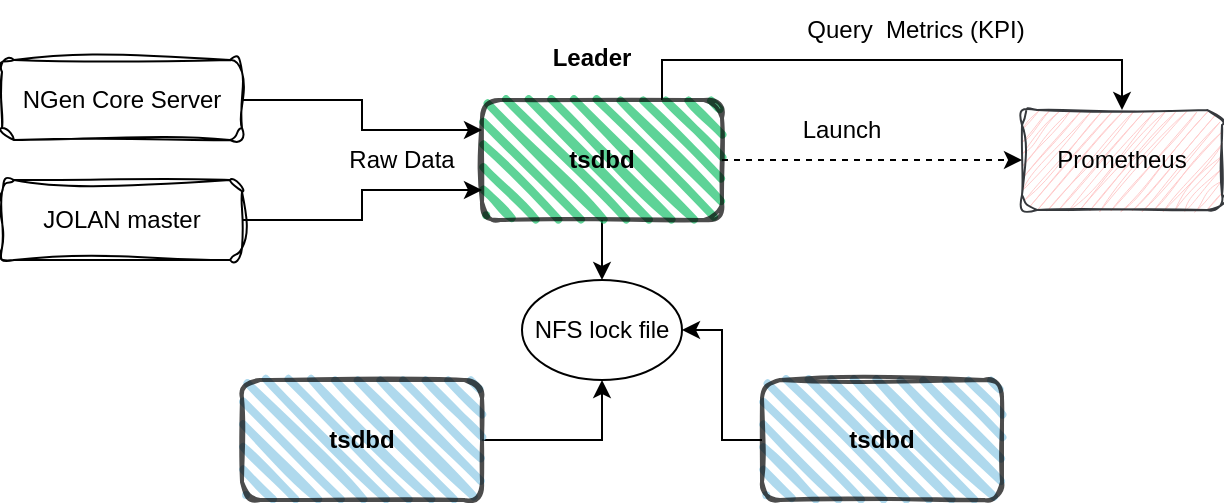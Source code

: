 <mxfile version="22.0.4" type="github">
  <diagram name="Page-1" id="JiuChiN3c_jjTtSvXEQW">
    <mxGraphModel dx="2906" dy="1119" grid="0" gridSize="10" guides="1" tooltips="1" connect="1" arrows="1" fold="1" page="1" pageScale="1" pageWidth="850" pageHeight="1100" background="none" math="0" shadow="0">
      <root>
        <mxCell id="0" />
        <mxCell id="1" parent="0" />
        <mxCell id="UIfmN-hToVdXkcMe0r9m-17" style="edgeStyle=orthogonalEdgeStyle;rounded=0;orthogonalLoop=1;jettySize=auto;html=1;" edge="1" parent="1" source="UIfmN-hToVdXkcMe0r9m-4" target="UIfmN-hToVdXkcMe0r9m-14">
          <mxGeometry relative="1" as="geometry" />
        </mxCell>
        <mxCell id="UIfmN-hToVdXkcMe0r9m-26" style="edgeStyle=orthogonalEdgeStyle;rounded=0;orthogonalLoop=1;jettySize=auto;html=1;exitX=0.75;exitY=0;exitDx=0;exitDy=0;entryX=0.5;entryY=0;entryDx=0;entryDy=0;jumpStyle=none;endArrow=classic;endFill=1;" edge="1" parent="1" source="UIfmN-hToVdXkcMe0r9m-4" target="UIfmN-hToVdXkcMe0r9m-10">
          <mxGeometry relative="1" as="geometry" />
        </mxCell>
        <mxCell id="UIfmN-hToVdXkcMe0r9m-4" value="&lt;b&gt;tsdbd&lt;/b&gt;" style="rounded=1;whiteSpace=wrap;html=1;strokeWidth=2;fillWeight=4;hachureGap=8;hachureAngle=45;fillColor=#1bc06b;sketch=1;shadow=0;glass=0;opacity=70;" vertex="1" parent="1">
          <mxGeometry x="340" y="610" width="120" height="60" as="geometry" />
        </mxCell>
        <mxCell id="UIfmN-hToVdXkcMe0r9m-15" style="edgeStyle=orthogonalEdgeStyle;rounded=0;orthogonalLoop=1;jettySize=auto;html=1;entryX=0.5;entryY=1;entryDx=0;entryDy=0;" edge="1" parent="1" source="UIfmN-hToVdXkcMe0r9m-5" target="UIfmN-hToVdXkcMe0r9m-14">
          <mxGeometry relative="1" as="geometry" />
        </mxCell>
        <mxCell id="UIfmN-hToVdXkcMe0r9m-5" value="&lt;b&gt;tsdbd&lt;/b&gt;" style="rounded=1;whiteSpace=wrap;html=1;strokeWidth=2;fillWeight=4;hachureGap=8;hachureAngle=45;fillColor=#8ec9e6;sketch=1;opacity=70;" vertex="1" parent="1">
          <mxGeometry x="220" y="750" width="120" height="60" as="geometry" />
        </mxCell>
        <mxCell id="UIfmN-hToVdXkcMe0r9m-16" style="edgeStyle=orthogonalEdgeStyle;rounded=0;orthogonalLoop=1;jettySize=auto;html=1;" edge="1" parent="1" source="UIfmN-hToVdXkcMe0r9m-6" target="UIfmN-hToVdXkcMe0r9m-14">
          <mxGeometry relative="1" as="geometry" />
        </mxCell>
        <mxCell id="UIfmN-hToVdXkcMe0r9m-6" value="&lt;b&gt;tsdbd&lt;/b&gt;" style="rounded=1;whiteSpace=wrap;html=1;strokeWidth=2;fillWeight=4;hachureGap=8;hachureAngle=45;fillColor=#8ec9e6;sketch=1;opacity=70;" vertex="1" parent="1">
          <mxGeometry x="480" y="750" width="120" height="60" as="geometry" />
        </mxCell>
        <mxCell id="UIfmN-hToVdXkcMe0r9m-10" value="Prometheus" style="rounded=1;whiteSpace=wrap;html=1;sketch=1;curveFitting=1;jiggle=2;fillColor=#ffcccc;strokeColor=#36393d;" vertex="1" parent="1">
          <mxGeometry x="610" y="615" width="100" height="50" as="geometry" />
        </mxCell>
        <mxCell id="UIfmN-hToVdXkcMe0r9m-11" value="" style="endArrow=classic;html=1;rounded=0;exitX=1;exitY=0.5;exitDx=0;exitDy=0;entryX=0;entryY=0.5;entryDx=0;entryDy=0;dashed=1;" edge="1" parent="1" source="UIfmN-hToVdXkcMe0r9m-4" target="UIfmN-hToVdXkcMe0r9m-10">
          <mxGeometry width="50" height="50" relative="1" as="geometry">
            <mxPoint x="520" y="590" as="sourcePoint" />
            <mxPoint x="570" y="540" as="targetPoint" />
          </mxGeometry>
        </mxCell>
        <mxCell id="UIfmN-hToVdXkcMe0r9m-12" value="Launch" style="text;html=1;strokeColor=none;fillColor=none;align=center;verticalAlign=middle;whiteSpace=wrap;rounded=0;" vertex="1" parent="1">
          <mxGeometry x="490" y="610" width="60" height="30" as="geometry" />
        </mxCell>
        <mxCell id="UIfmN-hToVdXkcMe0r9m-14" value="NFS lock file" style="ellipse;whiteSpace=wrap;html=1;" vertex="1" parent="1">
          <mxGeometry x="360" y="700" width="80" height="50" as="geometry" />
        </mxCell>
        <mxCell id="UIfmN-hToVdXkcMe0r9m-18" value="&lt;b&gt;Leader&lt;/b&gt;" style="text;html=1;strokeColor=none;fillColor=none;align=center;verticalAlign=middle;whiteSpace=wrap;rounded=0;" vertex="1" parent="1">
          <mxGeometry x="365" y="574" width="60" height="30" as="geometry" />
        </mxCell>
        <mxCell id="UIfmN-hToVdXkcMe0r9m-22" style="edgeStyle=orthogonalEdgeStyle;rounded=0;orthogonalLoop=1;jettySize=auto;html=1;entryX=0;entryY=0.25;entryDx=0;entryDy=0;" edge="1" parent="1" source="UIfmN-hToVdXkcMe0r9m-20" target="UIfmN-hToVdXkcMe0r9m-4">
          <mxGeometry relative="1" as="geometry" />
        </mxCell>
        <mxCell id="UIfmN-hToVdXkcMe0r9m-20" value="NGen Core Server" style="rounded=1;whiteSpace=wrap;html=1;sketch=1;curveFitting=1;jiggle=2;" vertex="1" parent="1">
          <mxGeometry x="100" y="590" width="120" height="40" as="geometry" />
        </mxCell>
        <mxCell id="UIfmN-hToVdXkcMe0r9m-23" style="edgeStyle=orthogonalEdgeStyle;rounded=0;orthogonalLoop=1;jettySize=auto;html=1;entryX=0;entryY=0.75;entryDx=0;entryDy=0;" edge="1" parent="1" source="UIfmN-hToVdXkcMe0r9m-21" target="UIfmN-hToVdXkcMe0r9m-4">
          <mxGeometry relative="1" as="geometry" />
        </mxCell>
        <mxCell id="UIfmN-hToVdXkcMe0r9m-21" value="JOLAN master" style="rounded=1;whiteSpace=wrap;html=1;sketch=1;curveFitting=1;jiggle=2;" vertex="1" parent="1">
          <mxGeometry x="100" y="650" width="120" height="40" as="geometry" />
        </mxCell>
        <mxCell id="UIfmN-hToVdXkcMe0r9m-24" value="Raw Data" style="text;html=1;strokeColor=none;fillColor=none;align=center;verticalAlign=middle;whiteSpace=wrap;rounded=0;" vertex="1" parent="1">
          <mxGeometry x="270" y="625" width="60" height="30" as="geometry" />
        </mxCell>
        <mxCell id="UIfmN-hToVdXkcMe0r9m-28" value="Query&amp;nbsp; Metrics (KPI)" style="text;html=1;strokeColor=none;fillColor=none;align=center;verticalAlign=middle;whiteSpace=wrap;rounded=0;" vertex="1" parent="1">
          <mxGeometry x="497" y="560" width="120" height="30" as="geometry" />
        </mxCell>
      </root>
    </mxGraphModel>
  </diagram>
</mxfile>
